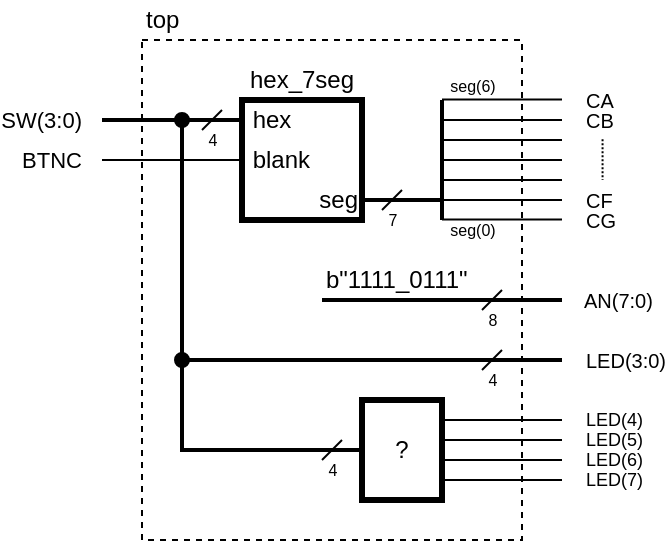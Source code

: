 <mxfile version="21.0.10" type="device"><diagram id="j7nF-TVUxBw4xUQn4cIl" name="Page-1"><mxGraphModel dx="683" dy="403" grid="1" gridSize="10" guides="1" tooltips="1" connect="1" arrows="1" fold="1" page="1" pageScale="1" pageWidth="850" pageHeight="1100" math="0" shadow="0"><root><mxCell id="0"/><mxCell id="1" parent="0"/><mxCell id="Ecz2CLKSsnMCiNRftsh_-37" value="" style="rounded=0;whiteSpace=wrap;html=1;fontSize=9;connectable=0;dashed=1;" parent="1" vertex="1"><mxGeometry x="390" y="250" width="190" height="250" as="geometry"/></mxCell><mxCell id="U01_cHl6HtDzHlsPAG9a-36" value="" style="rounded=0;whiteSpace=wrap;html=1;strokeWidth=3;" parent="1" vertex="1"><mxGeometry x="440" y="280" width="60" height="60" as="geometry"/></mxCell><mxCell id="U01_cHl6HtDzHlsPAG9a-38" value="hex_7seg" style="text;html=1;strokeColor=none;fillColor=none;align=center;verticalAlign=middle;whiteSpace=wrap;rounded=0;" parent="1" vertex="1"><mxGeometry x="440" y="260" width="60" height="20" as="geometry"/></mxCell><mxCell id="U01_cHl6HtDzHlsPAG9a-39" value="&amp;nbsp;hex" style="text;html=1;strokeColor=none;fillColor=none;align=left;verticalAlign=middle;whiteSpace=wrap;rounded=0;" parent="1" vertex="1"><mxGeometry x="440" y="280" width="70" height="20" as="geometry"/></mxCell><mxCell id="U01_cHl6HtDzHlsPAG9a-40" value="&amp;nbsp;blank" style="text;html=1;strokeColor=none;fillColor=none;align=left;verticalAlign=middle;whiteSpace=wrap;rounded=0;" parent="1" vertex="1"><mxGeometry x="440" y="300" width="70" height="20" as="geometry"/></mxCell><mxCell id="U01_cHl6HtDzHlsPAG9a-41" value="seg" style="text;html=1;strokeColor=none;fillColor=none;align=right;verticalAlign=middle;whiteSpace=wrap;rounded=0;" parent="1" vertex="1"><mxGeometry x="450" y="320" width="50" height="20" as="geometry"/></mxCell><mxCell id="U01_cHl6HtDzHlsPAG9a-42" value="" style="endArrow=none;html=1;rounded=0;fontSize=10;strokeWidth=2;" parent="1" target="U01_cHl6HtDzHlsPAG9a-39" edge="1"><mxGeometry width="50" height="50" relative="1" as="geometry"><mxPoint x="370" y="290" as="sourcePoint"/><mxPoint x="260" y="200" as="targetPoint"/></mxGeometry></mxCell><mxCell id="U01_cHl6HtDzHlsPAG9a-44" value="" style="endArrow=none;html=1;rounded=0;fontSize=10;" parent="1" target="U01_cHl6HtDzHlsPAG9a-40" edge="1"><mxGeometry width="50" height="50" relative="1" as="geometry"><mxPoint x="370" y="310" as="sourcePoint"/><mxPoint x="340" y="320" as="targetPoint"/></mxGeometry></mxCell><mxCell id="U01_cHl6HtDzHlsPAG9a-47" value="" style="endArrow=none;html=1;rounded=0;fontSize=10;strokeWidth=2;" parent="1" source="U01_cHl6HtDzHlsPAG9a-41" edge="1"><mxGeometry width="50" height="50" relative="1" as="geometry"><mxPoint x="530" y="335" as="sourcePoint"/><mxPoint x="540" y="330" as="targetPoint"/></mxGeometry></mxCell><mxCell id="U01_cHl6HtDzHlsPAG9a-48" value="CG" style="edgeLabel;html=1;align=left;verticalAlign=middle;resizable=0;points=[];fontSize=10;" parent="U01_cHl6HtDzHlsPAG9a-47" vertex="1" connectable="0"><mxGeometry x="0.489" y="1" relative="1" as="geometry"><mxPoint x="80" y="11" as="offset"/></mxGeometry></mxCell><mxCell id="U01_cHl6HtDzHlsPAG9a-49" value="" style="endArrow=none;html=1;rounded=0;fontSize=10;strokeWidth=2;" parent="1" edge="1"><mxGeometry width="50" height="50" relative="1" as="geometry"><mxPoint x="480" y="380" as="sourcePoint"/><mxPoint x="600" y="380" as="targetPoint"/></mxGeometry></mxCell><mxCell id="U01_cHl6HtDzHlsPAG9a-50" value="AN(7:0)" style="edgeLabel;html=1;align=left;verticalAlign=middle;resizable=0;points=[];fontSize=10;" parent="U01_cHl6HtDzHlsPAG9a-49" vertex="1" connectable="0"><mxGeometry x="0.791" y="3" relative="1" as="geometry"><mxPoint x="21" y="3" as="offset"/></mxGeometry></mxCell><mxCell id="U01_cHl6HtDzHlsPAG9a-51" value="b&quot;1111_0111&quot;" style="text;html=1;strokeColor=none;fillColor=none;align=left;verticalAlign=middle;whiteSpace=wrap;rounded=0;" parent="1" vertex="1"><mxGeometry x="480" y="360" width="100" height="20" as="geometry"/></mxCell><mxCell id="U01_cHl6HtDzHlsPAG9a-55" value="" style="endArrow=none;html=1;rounded=0;fontSize=10;strokeWidth=1;" parent="1" edge="1"><mxGeometry width="50" height="50" relative="1" as="geometry"><mxPoint x="420" y="295" as="sourcePoint"/><mxPoint x="430" y="285" as="targetPoint"/></mxGeometry></mxCell><mxCell id="U01_cHl6HtDzHlsPAG9a-57" value="4" style="edgeLabel;html=1;align=center;verticalAlign=middle;resizable=0;points=[];fontSize=8;" parent="U01_cHl6HtDzHlsPAG9a-55" vertex="1" connectable="0"><mxGeometry x="-0.521" y="-1" relative="1" as="geometry"><mxPoint x="2" y="7" as="offset"/></mxGeometry></mxCell><mxCell id="U01_cHl6HtDzHlsPAG9a-58" value="" style="endArrow=none;html=1;rounded=0;fontSize=10;strokeWidth=1;" parent="1" edge="1"><mxGeometry width="50" height="50" relative="1" as="geometry"><mxPoint x="510" y="335" as="sourcePoint"/><mxPoint x="520" y="325" as="targetPoint"/></mxGeometry></mxCell><mxCell id="U01_cHl6HtDzHlsPAG9a-59" value="7" style="edgeLabel;html=1;align=center;verticalAlign=middle;resizable=0;points=[];fontSize=8;" parent="U01_cHl6HtDzHlsPAG9a-58" vertex="1" connectable="0"><mxGeometry x="-0.521" y="-1" relative="1" as="geometry"><mxPoint x="2" y="7" as="offset"/></mxGeometry></mxCell><mxCell id="U01_cHl6HtDzHlsPAG9a-60" value="" style="endArrow=none;html=1;rounded=0;fontSize=10;strokeWidth=1;" parent="1" edge="1"><mxGeometry width="50" height="50" relative="1" as="geometry"><mxPoint x="560" y="385" as="sourcePoint"/><mxPoint x="570" y="375" as="targetPoint"/></mxGeometry></mxCell><mxCell id="U01_cHl6HtDzHlsPAG9a-61" value="8" style="edgeLabel;html=1;align=center;verticalAlign=middle;resizable=0;points=[];fontSize=8;" parent="U01_cHl6HtDzHlsPAG9a-60" vertex="1" connectable="0"><mxGeometry x="-0.521" y="-1" relative="1" as="geometry"><mxPoint x="2" y="7" as="offset"/></mxGeometry></mxCell><mxCell id="Ecz2CLKSsnMCiNRftsh_-1" value="BTNC" style="edgeLabel;html=1;align=right;verticalAlign=middle;resizable=0;points=[];" parent="1" vertex="1" connectable="0"><mxGeometry x="360" y="310" as="geometry"/></mxCell><mxCell id="Ecz2CLKSsnMCiNRftsh_-2" value="SW(3:0)" style="edgeLabel;html=1;align=right;verticalAlign=middle;resizable=0;points=[];" parent="1" vertex="1" connectable="0"><mxGeometry x="360" y="290" as="geometry"/></mxCell><mxCell id="Ecz2CLKSsnMCiNRftsh_-3" value="" style="endArrow=none;html=1;rounded=0;fontSize=10;" parent="1" edge="1"><mxGeometry width="50" height="50" relative="1" as="geometry"><mxPoint x="540" y="330" as="sourcePoint"/><mxPoint x="600" y="330" as="targetPoint"/></mxGeometry></mxCell><mxCell id="Ecz2CLKSsnMCiNRftsh_-4" value="seg(0)" style="edgeLabel;html=1;align=center;verticalAlign=middle;resizable=0;points=[];fontSize=8;" parent="Ecz2CLKSsnMCiNRftsh_-3" vertex="1" connectable="0"><mxGeometry x="0.43" y="1" relative="1" as="geometry"><mxPoint x="-28" y="16" as="offset"/></mxGeometry></mxCell><mxCell id="Ecz2CLKSsnMCiNRftsh_-5" value="" style="endArrow=none;html=1;rounded=0;fontSize=10;" parent="1" edge="1"><mxGeometry width="50" height="50" relative="1" as="geometry"><mxPoint x="540" y="279.72" as="sourcePoint"/><mxPoint x="600" y="279.72" as="targetPoint"/><Array as="points"><mxPoint x="540" y="279.92"/></Array></mxGeometry></mxCell><mxCell id="Ecz2CLKSsnMCiNRftsh_-6" value="seg(6)" style="edgeLabel;html=1;align=center;verticalAlign=middle;resizable=0;points=[];fontSize=8;" parent="Ecz2CLKSsnMCiNRftsh_-5" vertex="1" connectable="0"><mxGeometry x="0.43" y="1" relative="1" as="geometry"><mxPoint x="-28" y="-6" as="offset"/></mxGeometry></mxCell><mxCell id="Ecz2CLKSsnMCiNRftsh_-7" value="" style="endArrow=none;html=1;rounded=0;fontSize=10;" parent="1" edge="1"><mxGeometry width="50" height="50" relative="1" as="geometry"><mxPoint x="540" y="339.72" as="sourcePoint"/><mxPoint x="600" y="339.72" as="targetPoint"/><Array as="points"><mxPoint x="570" y="339.72"/></Array></mxGeometry></mxCell><mxCell id="Ecz2CLKSsnMCiNRftsh_-9" value="" style="endArrow=none;html=1;rounded=0;fontSize=10;" parent="1" edge="1"><mxGeometry width="50" height="50" relative="1" as="geometry"><mxPoint x="540" y="290" as="sourcePoint"/><mxPoint x="600" y="290" as="targetPoint"/></mxGeometry></mxCell><mxCell id="Ecz2CLKSsnMCiNRftsh_-10" value="" style="endArrow=none;html=1;rounded=0;fontSize=10;" parent="1" edge="1"><mxGeometry width="50" height="50" relative="1" as="geometry"><mxPoint x="540" y="300" as="sourcePoint"/><mxPoint x="600" y="300" as="targetPoint"/></mxGeometry></mxCell><mxCell id="Ecz2CLKSsnMCiNRftsh_-11" value="" style="endArrow=none;html=1;rounded=0;fontSize=10;" parent="1" edge="1"><mxGeometry width="50" height="50" relative="1" as="geometry"><mxPoint x="540" y="310" as="sourcePoint"/><mxPoint x="600" y="310" as="targetPoint"/></mxGeometry></mxCell><mxCell id="Ecz2CLKSsnMCiNRftsh_-12" value="" style="endArrow=none;html=1;rounded=0;fontSize=10;" parent="1" edge="1"><mxGeometry width="50" height="50" relative="1" as="geometry"><mxPoint x="540" y="320" as="sourcePoint"/><mxPoint x="600" y="320" as="targetPoint"/></mxGeometry></mxCell><mxCell id="Ecz2CLKSsnMCiNRftsh_-13" value="CF" style="edgeLabel;html=1;align=left;verticalAlign=middle;resizable=0;points=[];fontSize=10;" parent="1" vertex="1" connectable="0"><mxGeometry x="610.28" y="330" as="geometry"/></mxCell><mxCell id="Ecz2CLKSsnMCiNRftsh_-14" value="CA" style="edgeLabel;html=1;align=left;verticalAlign=middle;resizable=0;points=[];fontSize=10;" parent="1" vertex="1" connectable="0"><mxGeometry x="610.28" y="280" as="geometry"/></mxCell><mxCell id="Ecz2CLKSsnMCiNRftsh_-15" value="CB" style="edgeLabel;html=1;align=left;verticalAlign=middle;resizable=0;points=[];fontSize=10;" parent="1" vertex="1" connectable="0"><mxGeometry x="610.28" y="290" as="geometry"/></mxCell><mxCell id="Ecz2CLKSsnMCiNRftsh_-16" value="" style="endArrow=none;html=1;rounded=0;fontSize=10;strokeWidth=1;dashed=1;dashPattern=1 1;" parent="1" edge="1"><mxGeometry width="50" height="50" relative="1" as="geometry"><mxPoint x="620.28" y="299.6" as="sourcePoint"/><mxPoint x="620.28" y="320" as="targetPoint"/></mxGeometry></mxCell><mxCell id="Ecz2CLKSsnMCiNRftsh_-17" value="" style="endArrow=none;html=1;rounded=0;fontSize=10;strokeWidth=2;" parent="1" edge="1"><mxGeometry width="50" height="50" relative="1" as="geometry"><mxPoint x="540" y="340" as="sourcePoint"/><mxPoint x="540" y="280" as="targetPoint"/></mxGeometry></mxCell><mxCell id="Ecz2CLKSsnMCiNRftsh_-18" value="" style="endArrow=none;html=1;rounded=0;fontSize=10;strokeWidth=2;startArrow=oval;startFill=1;" parent="1" edge="1"><mxGeometry width="50" height="50" relative="1" as="geometry"><mxPoint x="410" y="290" as="sourcePoint"/><mxPoint x="600" y="410" as="targetPoint"/><Array as="points"><mxPoint x="410" y="410"/></Array></mxGeometry></mxCell><mxCell id="Ecz2CLKSsnMCiNRftsh_-19" value="LED(3:0)" style="edgeLabel;html=1;align=left;verticalAlign=middle;resizable=0;points=[];fontSize=10;" parent="Ecz2CLKSsnMCiNRftsh_-18" vertex="1" connectable="0"><mxGeometry x="0.791" y="3" relative="1" as="geometry"><mxPoint x="42" y="3" as="offset"/></mxGeometry></mxCell><mxCell id="Ecz2CLKSsnMCiNRftsh_-20" value="" style="endArrow=none;html=1;rounded=0;fontSize=10;strokeWidth=1;" parent="1" edge="1"><mxGeometry width="50" height="50" relative="1" as="geometry"><mxPoint x="560" y="415" as="sourcePoint"/><mxPoint x="570" y="405" as="targetPoint"/></mxGeometry></mxCell><mxCell id="Ecz2CLKSsnMCiNRftsh_-21" value="4" style="edgeLabel;html=1;align=center;verticalAlign=middle;resizable=0;points=[];fontSize=8;" parent="Ecz2CLKSsnMCiNRftsh_-20" vertex="1" connectable="0"><mxGeometry x="-0.521" y="-1" relative="1" as="geometry"><mxPoint x="2" y="7" as="offset"/></mxGeometry></mxCell><mxCell id="Ecz2CLKSsnMCiNRftsh_-22" value="" style="endArrow=none;html=1;rounded=0;fontSize=10;strokeWidth=2;startArrow=oval;startFill=1;entryX=0;entryY=0.5;entryDx=0;entryDy=0;" parent="1" target="Ecz2CLKSsnMCiNRftsh_-24" edge="1"><mxGeometry width="50" height="50" relative="1" as="geometry"><mxPoint x="410" y="410" as="sourcePoint"/><mxPoint x="520" y="455" as="targetPoint"/><Array as="points"><mxPoint x="410" y="455"/></Array></mxGeometry></mxCell><mxCell id="Ecz2CLKSsnMCiNRftsh_-24" value="?" style="rounded=0;whiteSpace=wrap;html=1;strokeWidth=3;" parent="1" vertex="1"><mxGeometry x="500" y="430" width="40" height="50" as="geometry"/></mxCell><mxCell id="Ecz2CLKSsnMCiNRftsh_-25" value="" style="endArrow=none;html=1;rounded=0;fontSize=10;" parent="1" edge="1"><mxGeometry width="50" height="50" relative="1" as="geometry"><mxPoint x="540" y="440" as="sourcePoint"/><mxPoint x="600" y="440" as="targetPoint"/></mxGeometry></mxCell><mxCell id="Ecz2CLKSsnMCiNRftsh_-26" value="LED(4)" style="edgeLabel;html=1;align=left;verticalAlign=middle;resizable=0;points=[];fontSize=9;" parent="1" vertex="1" connectable="0"><mxGeometry x="610" y="440" as="geometry"/></mxCell><mxCell id="Ecz2CLKSsnMCiNRftsh_-27" value="" style="endArrow=none;html=1;rounded=0;fontSize=10;" parent="1" edge="1"><mxGeometry width="50" height="50" relative="1" as="geometry"><mxPoint x="540" y="450" as="sourcePoint"/><mxPoint x="600" y="450" as="targetPoint"/></mxGeometry></mxCell><mxCell id="Ecz2CLKSsnMCiNRftsh_-28" value="" style="endArrow=none;html=1;rounded=0;fontSize=10;" parent="1" edge="1"><mxGeometry width="50" height="50" relative="1" as="geometry"><mxPoint x="540" y="460" as="sourcePoint"/><mxPoint x="600" y="460" as="targetPoint"/></mxGeometry></mxCell><mxCell id="Ecz2CLKSsnMCiNRftsh_-29" value="" style="endArrow=none;html=1;rounded=0;fontSize=10;" parent="1" edge="1"><mxGeometry width="50" height="50" relative="1" as="geometry"><mxPoint x="540" y="470" as="sourcePoint"/><mxPoint x="600" y="470" as="targetPoint"/></mxGeometry></mxCell><mxCell id="Ecz2CLKSsnMCiNRftsh_-30" value="LED(5)" style="edgeLabel;html=1;align=left;verticalAlign=middle;resizable=0;points=[];fontSize=9;" parent="1" vertex="1" connectable="0"><mxGeometry x="610" y="450" as="geometry"/></mxCell><mxCell id="Ecz2CLKSsnMCiNRftsh_-31" value="LED(6)" style="edgeLabel;html=1;align=left;verticalAlign=middle;resizable=0;points=[];fontSize=9;" parent="1" vertex="1" connectable="0"><mxGeometry x="610" y="460" as="geometry"/></mxCell><mxCell id="Ecz2CLKSsnMCiNRftsh_-32" value="LED(7)" style="edgeLabel;html=1;align=left;verticalAlign=middle;resizable=0;points=[];fontSize=9;" parent="1" vertex="1" connectable="0"><mxGeometry x="610" y="470" as="geometry"/></mxCell><mxCell id="Ecz2CLKSsnMCiNRftsh_-33" value="" style="endArrow=none;html=1;rounded=0;fontSize=10;strokeWidth=1;" parent="1" edge="1"><mxGeometry width="50" height="50" relative="1" as="geometry"><mxPoint x="480" y="460" as="sourcePoint"/><mxPoint x="490" y="450" as="targetPoint"/></mxGeometry></mxCell><mxCell id="Ecz2CLKSsnMCiNRftsh_-34" value="4" style="edgeLabel;html=1;align=center;verticalAlign=middle;resizable=0;points=[];fontSize=8;" parent="Ecz2CLKSsnMCiNRftsh_-33" vertex="1" connectable="0"><mxGeometry x="-0.521" y="-1" relative="1" as="geometry"><mxPoint x="2" y="7" as="offset"/></mxGeometry></mxCell><mxCell id="Ecz2CLKSsnMCiNRftsh_-38" value="top" style="text;html=1;strokeColor=none;fillColor=none;align=left;verticalAlign=middle;whiteSpace=wrap;rounded=0;" parent="1" vertex="1"><mxGeometry x="390" y="230" width="60" height="20" as="geometry"/></mxCell></root></mxGraphModel></diagram></mxfile>